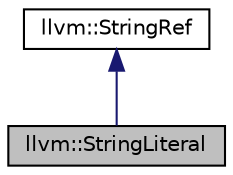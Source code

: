 digraph "llvm::StringLiteral"
{
 // LATEX_PDF_SIZE
  bgcolor="transparent";
  edge [fontname="Helvetica",fontsize="10",labelfontname="Helvetica",labelfontsize="10"];
  node [fontname="Helvetica",fontsize="10",shape=record];
  Node1 [label="llvm::StringLiteral",height=0.2,width=0.4,color="black", fillcolor="grey75", style="filled", fontcolor="black",tooltip="A wrapper around a string literal that serves as a proxy for constructing global tables of StringRefs..."];
  Node2 -> Node1 [dir="back",color="midnightblue",fontsize="10",style="solid",fontname="Helvetica"];
  Node2 [label="llvm::StringRef",height=0.2,width=0.4,color="black",URL="$classllvm_1_1StringRef.html",tooltip="StringRef - Represent a constant reference to a string, i.e."];
}
